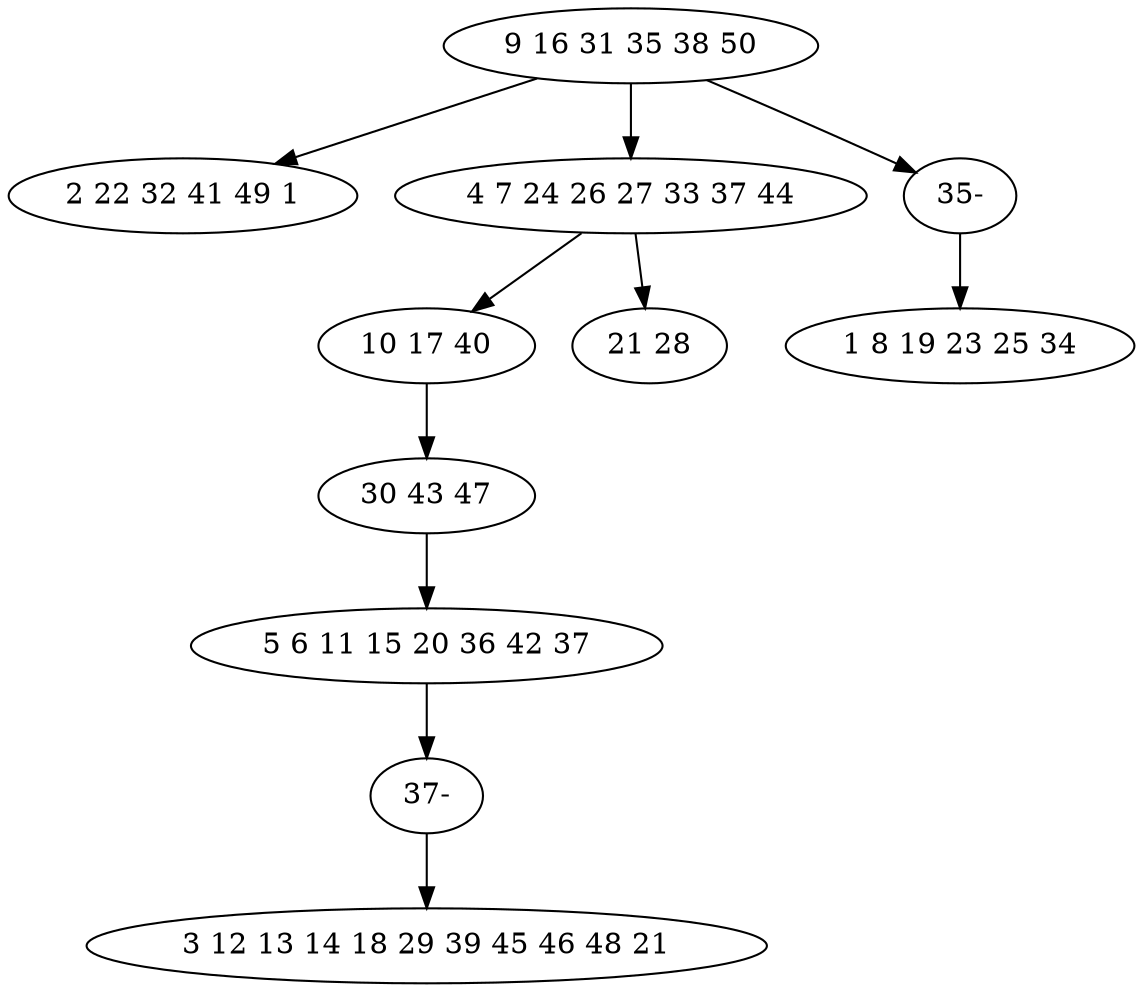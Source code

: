 digraph true_tree {
	"0" -> "1"
	"0" -> "2"
	"2" -> "3"
	"0" -> "9"
	"3" -> "5"
	"5" -> "6"
	"2" -> "7"
	"6" -> "10"
	"9" -> "4"
	"10" -> "8"
	"0" [label="9 16 31 35 38 50"];
	"1" [label="2 22 32 41 49 1"];
	"2" [label="4 7 24 26 27 33 37 44"];
	"3" [label="10 17 40"];
	"4" [label="1 8 19 23 25 34"];
	"5" [label="30 43 47"];
	"6" [label="5 6 11 15 20 36 42 37"];
	"7" [label="21 28"];
	"8" [label="3 12 13 14 18 29 39 45 46 48 21"];
	"9" [label="35-"];
	"10" [label="37-"];
}
